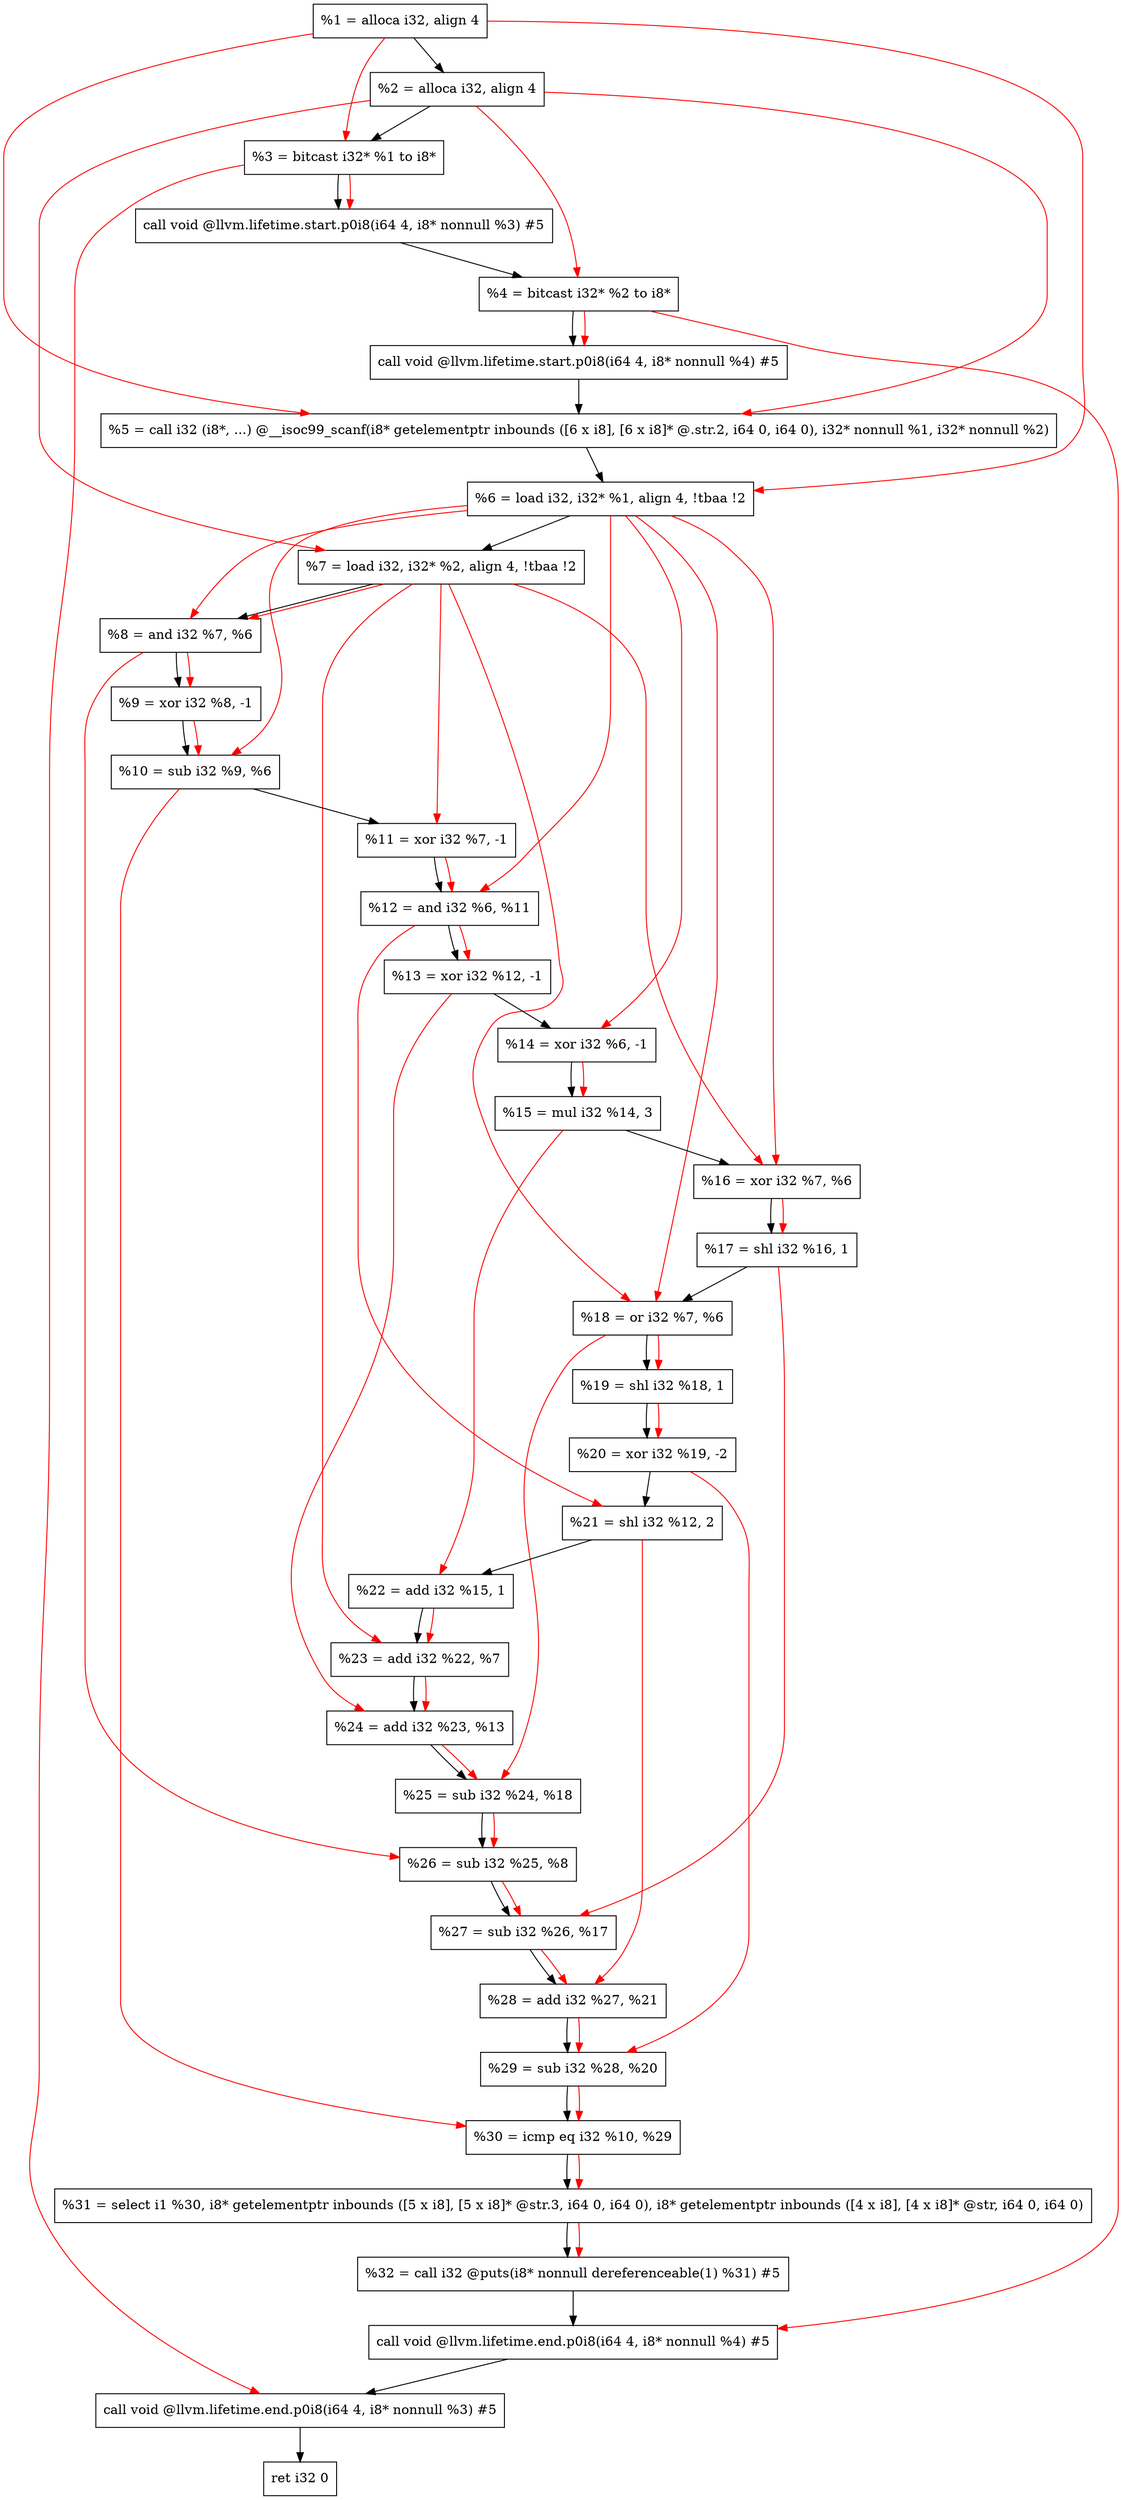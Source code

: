 digraph "DFG for'main' function" {
	Node0x5eec88[shape=record, label="  %1 = alloca i32, align 4"];
	Node0x5eed08[shape=record, label="  %2 = alloca i32, align 4"];
	Node0x5eed98[shape=record, label="  %3 = bitcast i32* %1 to i8*"];
	Node0x5ef1f8[shape=record, label="  call void @llvm.lifetime.start.p0i8(i64 4, i8* nonnull %3) #5"];
	Node0x5ef2d8[shape=record, label="  %4 = bitcast i32* %2 to i8*"];
	Node0x5ef3f8[shape=record, label="  call void @llvm.lifetime.start.p0i8(i64 4, i8* nonnull %4) #5"];
	Node0x5ef630[shape=record, label="  %5 = call i32 (i8*, ...) @__isoc99_scanf(i8* getelementptr inbounds ([6 x i8], [6 x i8]* @.str.2, i64 0, i64 0), i32* nonnull %1, i32* nonnull %2)"];
	Node0x5ef6e8[shape=record, label="  %6 = load i32, i32* %1, align 4, !tbaa !2"];
	Node0x5f0658[shape=record, label="  %7 = load i32, i32* %2, align 4, !tbaa !2"];
	Node0x5f0ce0[shape=record, label="  %8 = and i32 %7, %6"];
	Node0x5f0d50[shape=record, label="  %9 = xor i32 %8, -1"];
	Node0x5f0dc0[shape=record, label="  %10 = sub i32 %9, %6"];
	Node0x5f0e30[shape=record, label="  %11 = xor i32 %7, -1"];
	Node0x5f0ea0[shape=record, label="  %12 = and i32 %6, %11"];
	Node0x5f0f10[shape=record, label="  %13 = xor i32 %12, -1"];
	Node0x5f0f80[shape=record, label="  %14 = xor i32 %6, -1"];
	Node0x5f0ff0[shape=record, label="  %15 = mul i32 %14, 3"];
	Node0x5f1060[shape=record, label="  %16 = xor i32 %7, %6"];
	Node0x5f10d0[shape=record, label="  %17 = shl i32 %16, 1"];
	Node0x5f1140[shape=record, label="  %18 = or i32 %7, %6"];
	Node0x5f11b0[shape=record, label="  %19 = shl i32 %18, 1"];
	Node0x5f1220[shape=record, label="  %20 = xor i32 %19, -2"];
	Node0x5f1290[shape=record, label="  %21 = shl i32 %12, 2"];
	Node0x5f1300[shape=record, label="  %22 = add i32 %15, 1"];
	Node0x5f1370[shape=record, label="  %23 = add i32 %22, %7"];
	Node0x5f13e0[shape=record, label="  %24 = add i32 %23, %13"];
	Node0x5f1450[shape=record, label="  %25 = sub i32 %24, %18"];
	Node0x5f14c0[shape=record, label="  %26 = sub i32 %25, %8"];
	Node0x5f1530[shape=record, label="  %27 = sub i32 %26, %17"];
	Node0x5f15a0[shape=record, label="  %28 = add i32 %27, %21"];
	Node0x5f1610[shape=record, label="  %29 = sub i32 %28, %20"];
	Node0x5f1680[shape=record, label="  %30 = icmp eq i32 %10, %29"];
	Node0x58f9d8[shape=record, label="  %31 = select i1 %30, i8* getelementptr inbounds ([5 x i8], [5 x i8]* @str.3, i64 0, i64 0), i8* getelementptr inbounds ([4 x i8], [4 x i8]* @str, i64 0, i64 0)"];
	Node0x5f1710[shape=record, label="  %32 = call i32 @puts(i8* nonnull dereferenceable(1) %31) #5"];
	Node0x5f1b78[shape=record, label="  call void @llvm.lifetime.end.p0i8(i64 4, i8* nonnull %4) #5"];
	Node0x5f1cd8[shape=record, label="  call void @llvm.lifetime.end.p0i8(i64 4, i8* nonnull %3) #5"];
	Node0x5f1d98[shape=record, label="  ret i32 0"];
	Node0x5eec88 -> Node0x5eed08;
	Node0x5eed08 -> Node0x5eed98;
	Node0x5eed98 -> Node0x5ef1f8;
	Node0x5ef1f8 -> Node0x5ef2d8;
	Node0x5ef2d8 -> Node0x5ef3f8;
	Node0x5ef3f8 -> Node0x5ef630;
	Node0x5ef630 -> Node0x5ef6e8;
	Node0x5ef6e8 -> Node0x5f0658;
	Node0x5f0658 -> Node0x5f0ce0;
	Node0x5f0ce0 -> Node0x5f0d50;
	Node0x5f0d50 -> Node0x5f0dc0;
	Node0x5f0dc0 -> Node0x5f0e30;
	Node0x5f0e30 -> Node0x5f0ea0;
	Node0x5f0ea0 -> Node0x5f0f10;
	Node0x5f0f10 -> Node0x5f0f80;
	Node0x5f0f80 -> Node0x5f0ff0;
	Node0x5f0ff0 -> Node0x5f1060;
	Node0x5f1060 -> Node0x5f10d0;
	Node0x5f10d0 -> Node0x5f1140;
	Node0x5f1140 -> Node0x5f11b0;
	Node0x5f11b0 -> Node0x5f1220;
	Node0x5f1220 -> Node0x5f1290;
	Node0x5f1290 -> Node0x5f1300;
	Node0x5f1300 -> Node0x5f1370;
	Node0x5f1370 -> Node0x5f13e0;
	Node0x5f13e0 -> Node0x5f1450;
	Node0x5f1450 -> Node0x5f14c0;
	Node0x5f14c0 -> Node0x5f1530;
	Node0x5f1530 -> Node0x5f15a0;
	Node0x5f15a0 -> Node0x5f1610;
	Node0x5f1610 -> Node0x5f1680;
	Node0x5f1680 -> Node0x58f9d8;
	Node0x58f9d8 -> Node0x5f1710;
	Node0x5f1710 -> Node0x5f1b78;
	Node0x5f1b78 -> Node0x5f1cd8;
	Node0x5f1cd8 -> Node0x5f1d98;
edge [color=red]
	Node0x5eec88 -> Node0x5eed98;
	Node0x5eed98 -> Node0x5ef1f8;
	Node0x5eed08 -> Node0x5ef2d8;
	Node0x5ef2d8 -> Node0x5ef3f8;
	Node0x5eec88 -> Node0x5ef630;
	Node0x5eed08 -> Node0x5ef630;
	Node0x5eec88 -> Node0x5ef6e8;
	Node0x5eed08 -> Node0x5f0658;
	Node0x5f0658 -> Node0x5f0ce0;
	Node0x5ef6e8 -> Node0x5f0ce0;
	Node0x5f0ce0 -> Node0x5f0d50;
	Node0x5f0d50 -> Node0x5f0dc0;
	Node0x5ef6e8 -> Node0x5f0dc0;
	Node0x5f0658 -> Node0x5f0e30;
	Node0x5ef6e8 -> Node0x5f0ea0;
	Node0x5f0e30 -> Node0x5f0ea0;
	Node0x5f0ea0 -> Node0x5f0f10;
	Node0x5ef6e8 -> Node0x5f0f80;
	Node0x5f0f80 -> Node0x5f0ff0;
	Node0x5f0658 -> Node0x5f1060;
	Node0x5ef6e8 -> Node0x5f1060;
	Node0x5f1060 -> Node0x5f10d0;
	Node0x5f0658 -> Node0x5f1140;
	Node0x5ef6e8 -> Node0x5f1140;
	Node0x5f1140 -> Node0x5f11b0;
	Node0x5f11b0 -> Node0x5f1220;
	Node0x5f0ea0 -> Node0x5f1290;
	Node0x5f0ff0 -> Node0x5f1300;
	Node0x5f1300 -> Node0x5f1370;
	Node0x5f0658 -> Node0x5f1370;
	Node0x5f1370 -> Node0x5f13e0;
	Node0x5f0f10 -> Node0x5f13e0;
	Node0x5f13e0 -> Node0x5f1450;
	Node0x5f1140 -> Node0x5f1450;
	Node0x5f1450 -> Node0x5f14c0;
	Node0x5f0ce0 -> Node0x5f14c0;
	Node0x5f14c0 -> Node0x5f1530;
	Node0x5f10d0 -> Node0x5f1530;
	Node0x5f1530 -> Node0x5f15a0;
	Node0x5f1290 -> Node0x5f15a0;
	Node0x5f15a0 -> Node0x5f1610;
	Node0x5f1220 -> Node0x5f1610;
	Node0x5f0dc0 -> Node0x5f1680;
	Node0x5f1610 -> Node0x5f1680;
	Node0x5f1680 -> Node0x58f9d8;
	Node0x58f9d8 -> Node0x5f1710;
	Node0x5ef2d8 -> Node0x5f1b78;
	Node0x5eed98 -> Node0x5f1cd8;
}
